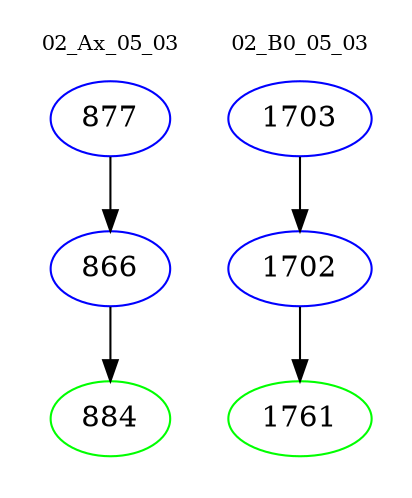 digraph{
subgraph cluster_0 {
color = white
label = "02_Ax_05_03";
fontsize=10;
T0_877 [label="877", color="blue"]
T0_877 -> T0_866 [color="black"]
T0_866 [label="866", color="blue"]
T0_866 -> T0_884 [color="black"]
T0_884 [label="884", color="green"]
}
subgraph cluster_1 {
color = white
label = "02_B0_05_03";
fontsize=10;
T1_1703 [label="1703", color="blue"]
T1_1703 -> T1_1702 [color="black"]
T1_1702 [label="1702", color="blue"]
T1_1702 -> T1_1761 [color="black"]
T1_1761 [label="1761", color="green"]
}
}

